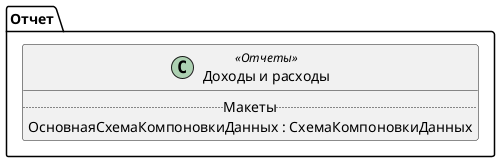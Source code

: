 ﻿@startuml АнализДоходовРасходов
'!include templates.wsd
'..\include templates.wsd
class Отчет.АнализДоходовРасходов as "Доходы и расходы" <<Отчеты>>
{
..Макеты..
ОсновнаяСхемаКомпоновкиДанных : СхемаКомпоновкиДанных
}
@enduml
